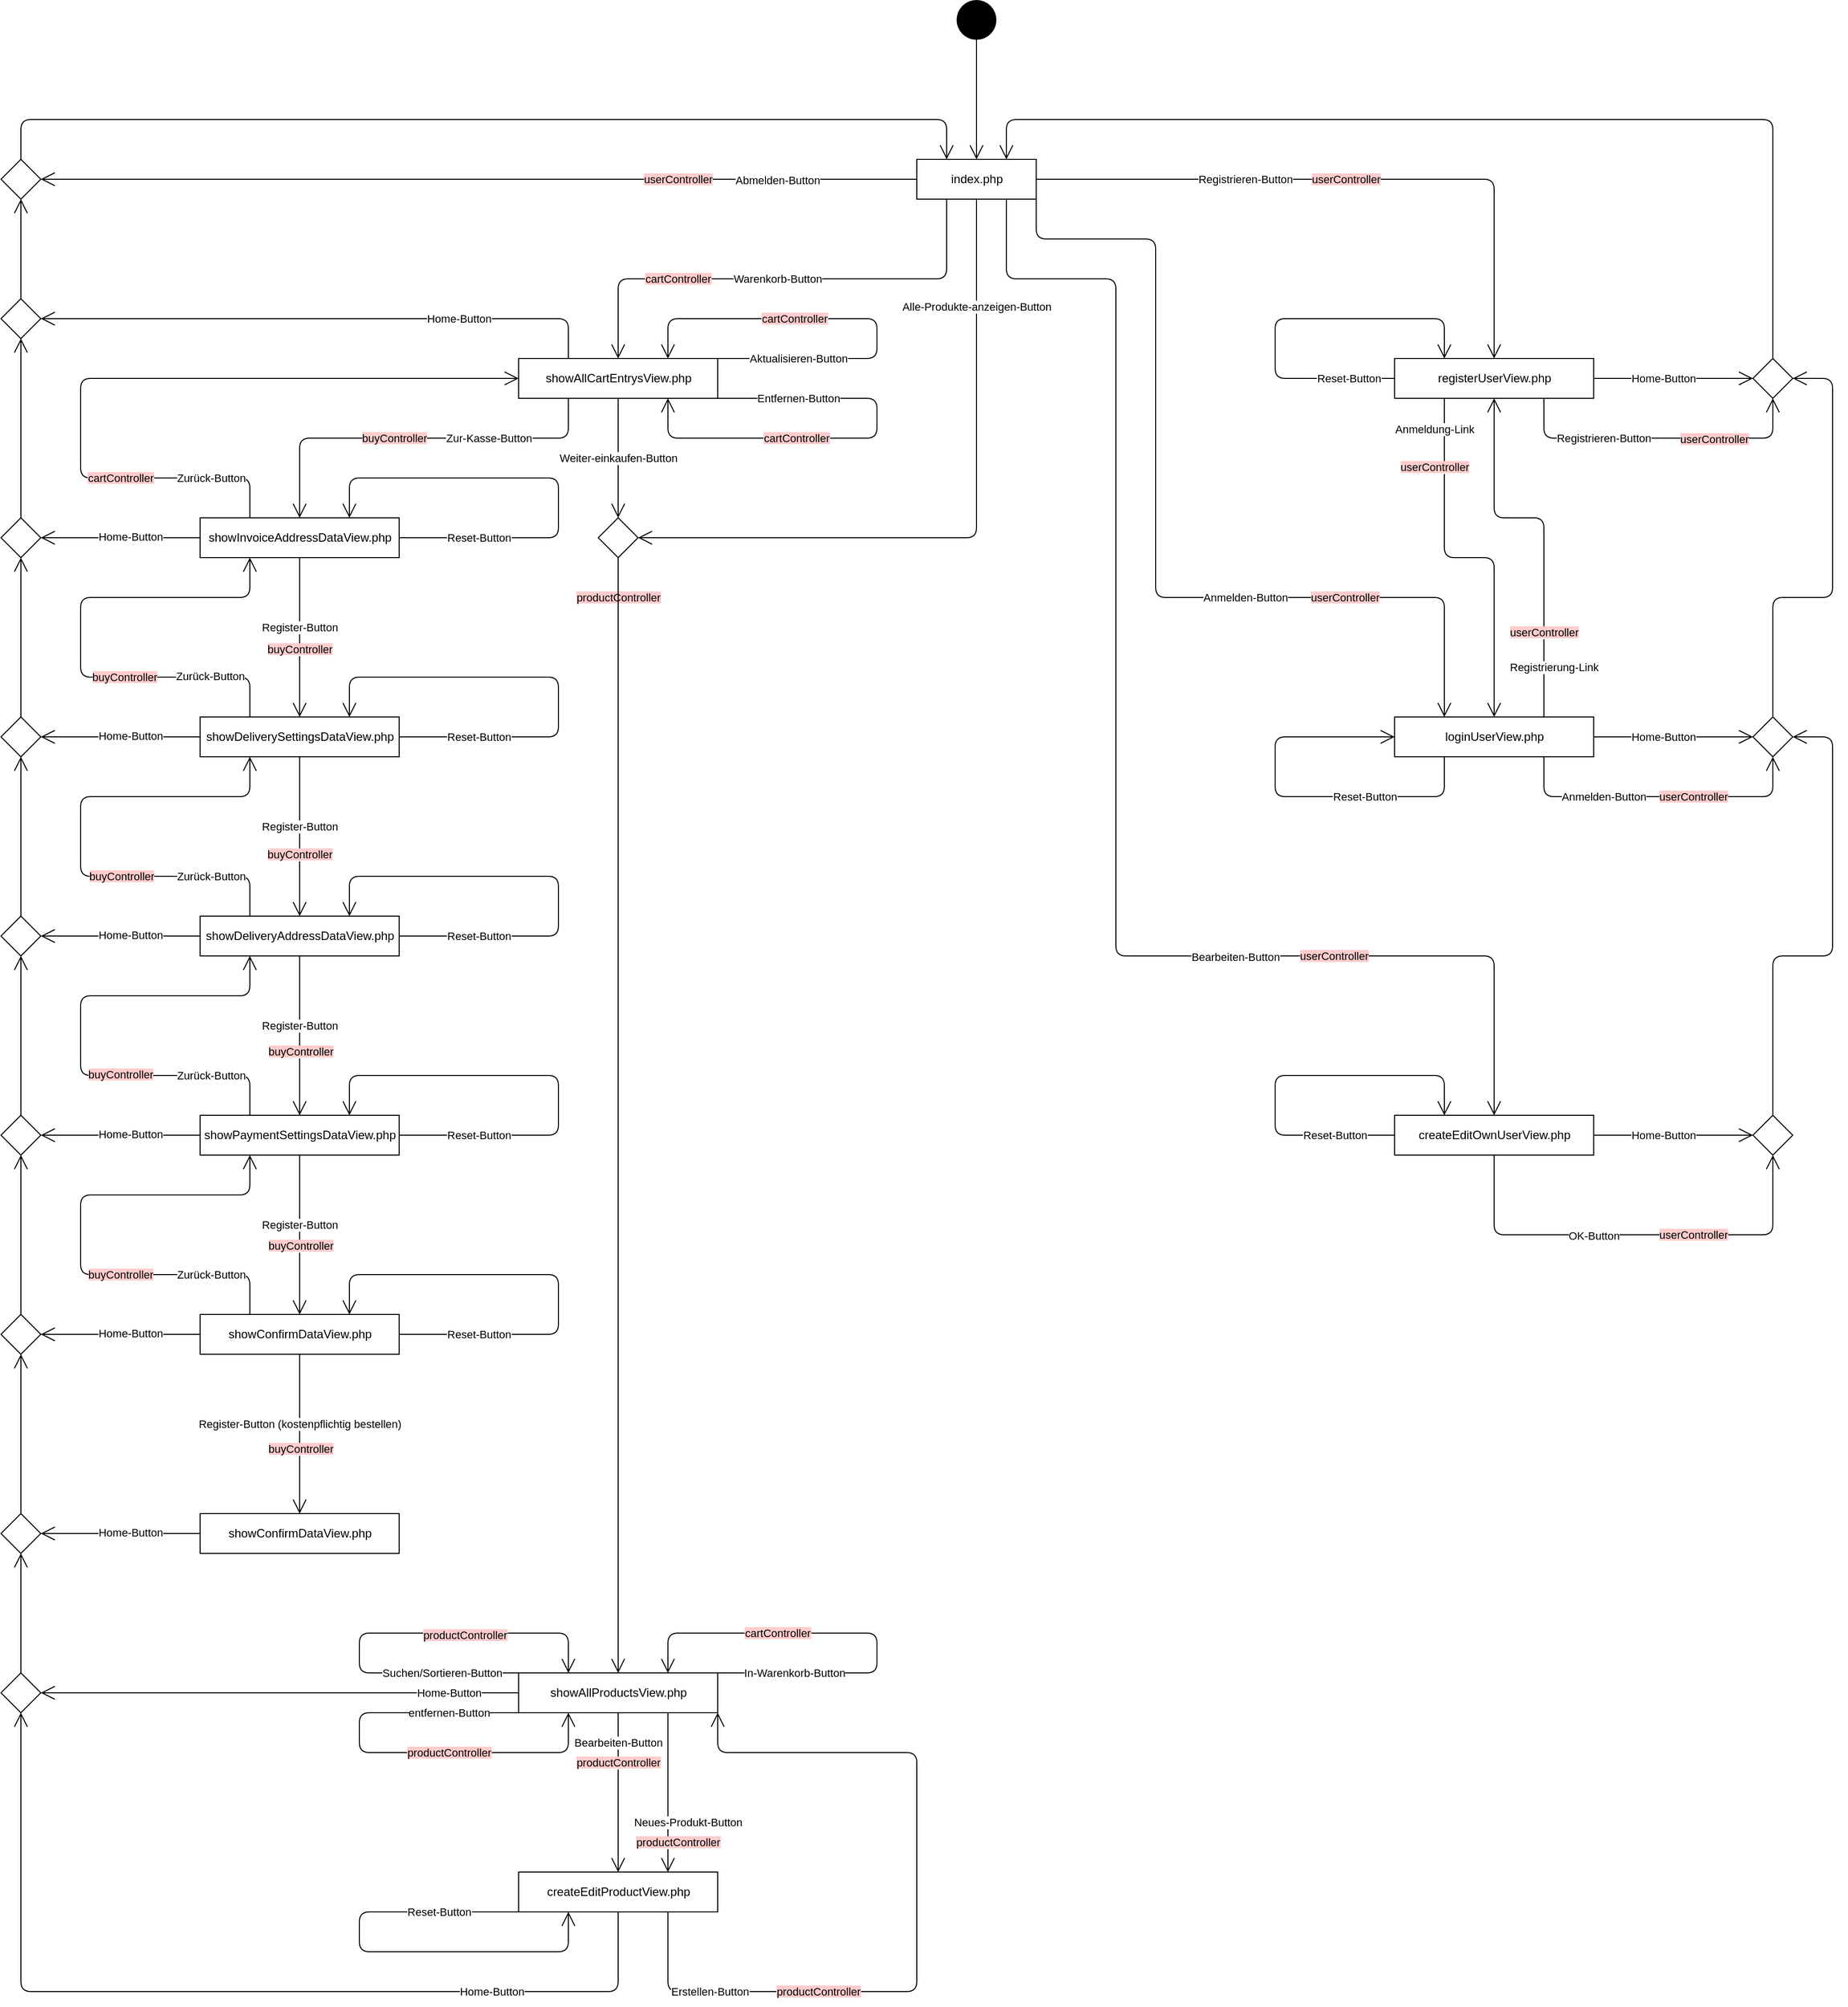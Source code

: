 <mxfile version="13.9.9" type="device"><diagram id="o_j4zl1WkCI1hV5hghm4" name="Seite-1"><mxGraphModel dx="5209" dy="3224" grid="1" gridSize="10" guides="1" tooltips="1" connect="1" arrows="1" fold="1" page="1" pageScale="1" pageWidth="827" pageHeight="1169" math="0" shadow="0"><root><mxCell id="0"/><mxCell id="1" parent="0"/><mxCell id="mMXCZchzOs4OX47dwUdQ-1" value="" style="ellipse;fillColor=#000000;strokeColor=none;" parent="1" vertex="1"><mxGeometry x="80" y="-40" width="40" height="40" as="geometry"/></mxCell><mxCell id="mMXCZchzOs4OX47dwUdQ-8" value="index.php" style="html=1;" parent="1" vertex="1"><mxGeometry x="40" y="120" width="120" height="40" as="geometry"/></mxCell><mxCell id="mMXCZchzOs4OX47dwUdQ-9" value="" style="rhombus;" parent="1" vertex="1"><mxGeometry x="-280" y="480" width="40" height="40" as="geometry"/></mxCell><mxCell id="mMXCZchzOs4OX47dwUdQ-10" value="" style="endArrow=open;endFill=1;endSize=12;html=1;entryX=1;entryY=0.5;entryDx=0;entryDy=0;exitX=0.5;exitY=1;exitDx=0;exitDy=0;" parent="1" source="mMXCZchzOs4OX47dwUdQ-8" target="mMXCZchzOs4OX47dwUdQ-9" edge="1"><mxGeometry width="160" relative="1" as="geometry"><mxPoint x="80.0" y="160" as="sourcePoint"/><mxPoint x="-60" y="500" as="targetPoint"/><Array as="points"><mxPoint x="100" y="500"/></Array></mxGeometry></mxCell><mxCell id="mMXCZchzOs4OX47dwUdQ-11" value="Alle-Produkte-anzeigen-Button" style="edgeLabel;html=1;align=center;verticalAlign=middle;resizable=0;points=[];" parent="mMXCZchzOs4OX47dwUdQ-10" vertex="1" connectable="0"><mxGeometry x="-0.232" relative="1" as="geometry"><mxPoint y="-153" as="offset"/></mxGeometry></mxCell><mxCell id="mMXCZchzOs4OX47dwUdQ-12" value="" style="rhombus;" parent="1" vertex="1"><mxGeometry x="-880" y="120" width="40" height="40" as="geometry"/></mxCell><mxCell id="mMXCZchzOs4OX47dwUdQ-15" value="" style="endArrow=open;endFill=1;endSize=12;html=1;exitX=0.5;exitY=1;exitDx=0;exitDy=0;entryX=0.5;entryY=0;entryDx=0;entryDy=0;" parent="1" source="mMXCZchzOs4OX47dwUdQ-1" target="mMXCZchzOs4OX47dwUdQ-8" edge="1"><mxGeometry width="160" relative="1" as="geometry"><mxPoint x="80" y="190" as="sourcePoint"/><mxPoint x="240" y="190" as="targetPoint"/></mxGeometry></mxCell><mxCell id="mMXCZchzOs4OX47dwUdQ-16" value="" style="endArrow=open;endFill=1;endSize=12;html=1;exitX=0.5;exitY=0;exitDx=0;exitDy=0;entryX=0.25;entryY=0;entryDx=0;entryDy=0;" parent="1" source="mMXCZchzOs4OX47dwUdQ-12" target="mMXCZchzOs4OX47dwUdQ-8" edge="1"><mxGeometry width="160" relative="1" as="geometry"><mxPoint x="60" y="190" as="sourcePoint"/><mxPoint x="50.0" y="120" as="targetPoint"/><Array as="points"><mxPoint x="-860" y="80"/><mxPoint x="70" y="80"/></Array></mxGeometry></mxCell><mxCell id="mMXCZchzOs4OX47dwUdQ-17" value="showAllCartEntrysView.php" style="html=1;" parent="1" vertex="1"><mxGeometry x="-360" y="320" width="200" height="40" as="geometry"/></mxCell><mxCell id="mMXCZchzOs4OX47dwUdQ-19" value="" style="endArrow=open;endFill=1;endSize=12;html=1;entryX=0.5;entryY=0;entryDx=0;entryDy=0;exitX=0.25;exitY=1;exitDx=0;exitDy=0;" parent="1" source="mMXCZchzOs4OX47dwUdQ-8" target="mMXCZchzOs4OX47dwUdQ-17" edge="1"><mxGeometry width="160" relative="1" as="geometry"><mxPoint x="50.0" y="160" as="sourcePoint"/><mxPoint x="-140" y="260" as="targetPoint"/><Array as="points"><mxPoint x="70" y="240"/><mxPoint x="-260" y="240"/></Array></mxGeometry></mxCell><mxCell id="mMXCZchzOs4OX47dwUdQ-20" value="Warenkorb-Button" style="edgeLabel;html=1;align=center;verticalAlign=middle;resizable=0;points=[];" parent="mMXCZchzOs4OX47dwUdQ-19" vertex="1" connectable="0"><mxGeometry x="0.138" y="1" relative="1" as="geometry"><mxPoint x="29.17" y="-1" as="offset"/></mxGeometry></mxCell><mxCell id="8zT7WiQ-21xqN9WM1Wj_-21" value="&lt;span style=&quot;background-color: rgb(255 , 204 , 204)&quot;&gt;cartController&lt;/span&gt;" style="edgeLabel;html=1;align=center;verticalAlign=middle;resizable=0;points=[];" vertex="1" connectable="0" parent="mMXCZchzOs4OX47dwUdQ-19"><mxGeometry x="0.391" relative="1" as="geometry"><mxPoint x="-9.17" as="offset"/></mxGeometry></mxCell><mxCell id="mMXCZchzOs4OX47dwUdQ-24" value="" style="endArrow=open;endFill=1;endSize=12;html=1;exitX=0.5;exitY=1;exitDx=0;exitDy=0;entryX=0.5;entryY=0;entryDx=0;entryDy=0;" parent="1" source="mMXCZchzOs4OX47dwUdQ-17" target="mMXCZchzOs4OX47dwUdQ-9" edge="1"><mxGeometry width="160" relative="1" as="geometry"><mxPoint x="-250" y="260" as="sourcePoint"/><mxPoint x="-300" y="430" as="targetPoint"/><Array as="points"/></mxGeometry></mxCell><mxCell id="mMXCZchzOs4OX47dwUdQ-25" value="Weiter-einkaufen-Button" style="edgeLabel;html=1;align=center;verticalAlign=middle;resizable=0;points=[];" parent="mMXCZchzOs4OX47dwUdQ-24" vertex="1" connectable="0"><mxGeometry x="-0.798" relative="1" as="geometry"><mxPoint y="47.5" as="offset"/></mxGeometry></mxCell><mxCell id="8zT7WiQ-21xqN9WM1Wj_-32" value="&lt;span style=&quot;background-color: rgb(255 , 204 , 204)&quot;&gt;productController&lt;/span&gt;" style="edgeLabel;html=1;align=center;verticalAlign=middle;resizable=0;points=[];" vertex="1" connectable="0" parent="mMXCZchzOs4OX47dwUdQ-24"><mxGeometry x="0.211" relative="1" as="geometry"><mxPoint y="127.5" as="offset"/></mxGeometry></mxCell><mxCell id="mMXCZchzOs4OX47dwUdQ-26" value="showAllProductsView.php" style="html=1;" parent="1" vertex="1"><mxGeometry x="-360" y="1640" width="200" height="40" as="geometry"/></mxCell><mxCell id="mMXCZchzOs4OX47dwUdQ-27" value="" style="endArrow=open;endFill=1;endSize=12;html=1;entryX=0.5;entryY=0;entryDx=0;entryDy=0;exitX=0.5;exitY=1;exitDx=0;exitDy=0;" parent="1" source="mMXCZchzOs4OX47dwUdQ-9" target="mMXCZchzOs4OX47dwUdQ-26" edge="1"><mxGeometry width="160" relative="1" as="geometry"><mxPoint x="-190" y="490" as="sourcePoint"/><mxPoint x="-30" y="490" as="targetPoint"/></mxGeometry></mxCell><mxCell id="mMXCZchzOs4OX47dwUdQ-33" value="" style="endArrow=open;endFill=1;endSize=12;html=1;exitX=1;exitY=0.5;exitDx=0;exitDy=0;entryX=0.5;entryY=0;entryDx=0;entryDy=0;" parent="1" source="mMXCZchzOs4OX47dwUdQ-8" target="mMXCZchzOs4OX47dwUdQ-35" edge="1"><mxGeometry width="160" relative="1" as="geometry"><mxPoint x="180" y="410" as="sourcePoint"/><mxPoint x="400" y="260" as="targetPoint"/><Array as="points"><mxPoint x="320" y="140"/><mxPoint x="620" y="140"/></Array></mxGeometry></mxCell><mxCell id="mMXCZchzOs4OX47dwUdQ-34" value="Registrieren-Button" style="edgeLabel;html=1;align=center;verticalAlign=middle;resizable=0;points=[];" parent="mMXCZchzOs4OX47dwUdQ-33" vertex="1" connectable="0"><mxGeometry x="0.521" relative="1" as="geometry"><mxPoint x="-250" y="-27.06" as="offset"/></mxGeometry></mxCell><mxCell id="8zT7WiQ-21xqN9WM1Wj_-22" value="&lt;span style=&quot;background-color: rgb(255 , 204 , 204)&quot;&gt;userController&lt;/span&gt;" style="edgeLabel;html=1;align=center;verticalAlign=middle;resizable=0;points=[];" vertex="1" connectable="0" parent="mMXCZchzOs4OX47dwUdQ-33"><mxGeometry x="0.04" relative="1" as="geometry"><mxPoint x="-22.5" as="offset"/></mxGeometry></mxCell><mxCell id="mMXCZchzOs4OX47dwUdQ-35" value="registerUserView.php" style="html=1;" parent="1" vertex="1"><mxGeometry x="520" y="320" width="200" height="40" as="geometry"/></mxCell><mxCell id="kd_sZwzQWS0-UWetanZR-4" value="" style="endArrow=open;endFill=1;endSize=12;html=1;exitX=0.5;exitY=0;exitDx=0;exitDy=0;entryX=0.75;entryY=0;entryDx=0;entryDy=0;" parent="1" source="Q1_f4rzhdYuBSG0BC5EV-14" target="mMXCZchzOs4OX47dwUdQ-8" edge="1"><mxGeometry width="160" relative="1" as="geometry"><mxPoint x="540" y="120.0" as="sourcePoint"/><mxPoint x="190" y="200" as="targetPoint"/><Array as="points"><mxPoint x="900" y="80"/><mxPoint x="130" y="80"/></Array></mxGeometry></mxCell><mxCell id="kd_sZwzQWS0-UWetanZR-7" value="loginUserView.php" style="html=1;" parent="1" vertex="1"><mxGeometry x="520" y="680" width="200" height="40" as="geometry"/></mxCell><mxCell id="kd_sZwzQWS0-UWetanZR-9" value="" style="endArrow=open;endFill=1;endSize=12;html=1;exitX=1;exitY=1;exitDx=0;exitDy=0;entryX=0.25;entryY=0;entryDx=0;entryDy=0;" parent="1" source="mMXCZchzOs4OX47dwUdQ-8" target="kd_sZwzQWS0-UWetanZR-7" edge="1"><mxGeometry width="160" relative="1" as="geometry"><mxPoint x="240" y="390" as="sourcePoint"/><mxPoint x="600" y="580" as="targetPoint"/><Array as="points"><mxPoint x="160" y="200"/><mxPoint x="280" y="200"/><mxPoint x="280" y="220"/><mxPoint x="280" y="560"/><mxPoint x="570" y="560"/></Array></mxGeometry></mxCell><mxCell id="kd_sZwzQWS0-UWetanZR-10" value="Anmelden-Button" style="edgeLabel;html=1;align=center;verticalAlign=middle;resizable=0;points=[];" parent="kd_sZwzQWS0-UWetanZR-9" vertex="1" connectable="0"><mxGeometry x="0.769" y="-1" relative="1" as="geometry"><mxPoint x="-199" y="-12.86" as="offset"/></mxGeometry></mxCell><mxCell id="8zT7WiQ-21xqN9WM1Wj_-23" value="&lt;span style=&quot;background-color: rgb(255 , 204 , 204)&quot;&gt;userController&lt;/span&gt;" style="edgeLabel;html=1;align=center;verticalAlign=middle;resizable=0;points=[];" vertex="1" connectable="0" parent="kd_sZwzQWS0-UWetanZR-9"><mxGeometry x="0.559" relative="1" as="geometry"><mxPoint x="-15" as="offset"/></mxGeometry></mxCell><mxCell id="kd_sZwzQWS0-UWetanZR-14" value="" style="rhombus;" parent="1" vertex="1"><mxGeometry x="880" y="680" width="40" height="40" as="geometry"/></mxCell><mxCell id="kd_sZwzQWS0-UWetanZR-15" value="" style="endArrow=open;endFill=1;endSize=12;html=1;exitX=1;exitY=0.5;exitDx=0;exitDy=0;entryX=0;entryY=0.5;entryDx=0;entryDy=0;" parent="1" source="kd_sZwzQWS0-UWetanZR-7" target="kd_sZwzQWS0-UWetanZR-14" edge="1"><mxGeometry width="160" relative="1" as="geometry"><mxPoint x="660" y="490" as="sourcePoint"/><mxPoint x="870" y="650" as="targetPoint"/></mxGeometry></mxCell><mxCell id="kd_sZwzQWS0-UWetanZR-16" value="Home-Button" style="edgeLabel;html=1;align=center;verticalAlign=middle;resizable=0;points=[];" parent="kd_sZwzQWS0-UWetanZR-15" vertex="1" connectable="0"><mxGeometry x="-0.338" relative="1" as="geometry"><mxPoint x="16.9" as="offset"/></mxGeometry></mxCell><mxCell id="kd_sZwzQWS0-UWetanZR-19" value="" style="endArrow=open;endFill=1;endSize=12;html=1;exitX=0.75;exitY=1;exitDx=0;exitDy=0;entryX=0.5;entryY=1;entryDx=0;entryDy=0;" parent="1" source="kd_sZwzQWS0-UWetanZR-7" target="kd_sZwzQWS0-UWetanZR-14" edge="1"><mxGeometry width="160" relative="1" as="geometry"><mxPoint x="660" y="690" as="sourcePoint"/><mxPoint x="820" y="690" as="targetPoint"/><Array as="points"><mxPoint x="670" y="760"/><mxPoint x="900" y="760"/></Array></mxGeometry></mxCell><mxCell id="kd_sZwzQWS0-UWetanZR-20" value="Anmelden-Button" style="edgeLabel;html=1;align=center;verticalAlign=middle;resizable=0;points=[];" parent="kd_sZwzQWS0-UWetanZR-19" vertex="1" connectable="0"><mxGeometry x="-0.394" y="1" relative="1" as="geometry"><mxPoint x="5.83" y="1" as="offset"/></mxGeometry></mxCell><mxCell id="8zT7WiQ-21xqN9WM1Wj_-25" value="&lt;span style=&quot;background-color: rgb(255 , 204 , 204)&quot;&gt;userController&lt;/span&gt;" style="edgeLabel;html=1;align=center;verticalAlign=middle;resizable=0;points=[];" vertex="1" connectable="0" parent="kd_sZwzQWS0-UWetanZR-19"><mxGeometry x="0.222" relative="1" as="geometry"><mxPoint as="offset"/></mxGeometry></mxCell><mxCell id="Q1_f4rzhdYuBSG0BC5EV-1" value="createEditOwnUserView.php" style="html=1;" parent="1" vertex="1"><mxGeometry x="520" y="1080" width="200" height="40" as="geometry"/></mxCell><mxCell id="Q1_f4rzhdYuBSG0BC5EV-2" value="" style="endArrow=open;endFill=1;endSize=12;html=1;exitX=0.75;exitY=1;exitDx=0;exitDy=0;entryX=0.5;entryY=0;entryDx=0;entryDy=0;" parent="1" source="mMXCZchzOs4OX47dwUdQ-8" target="Q1_f4rzhdYuBSG0BC5EV-1" edge="1"><mxGeometry width="160" relative="1" as="geometry"><mxPoint x="200" y="490" as="sourcePoint"/><mxPoint x="360" y="490" as="targetPoint"/><Array as="points"><mxPoint x="130" y="240"/><mxPoint x="240" y="240"/><mxPoint x="240" y="560"/><mxPoint x="240" y="920"/><mxPoint x="620" y="920"/></Array></mxGeometry></mxCell><mxCell id="Q1_f4rzhdYuBSG0BC5EV-3" value="Bearbeiten-Button" style="edgeLabel;html=1;align=center;verticalAlign=middle;resizable=0;points=[];" parent="Q1_f4rzhdYuBSG0BC5EV-2" vertex="1" connectable="0"><mxGeometry x="0.778" y="-2" relative="1" as="geometry"><mxPoint x="-258" y="-2.94" as="offset"/></mxGeometry></mxCell><mxCell id="8zT7WiQ-21xqN9WM1Wj_-29" value="&lt;span style=&quot;background-color: rgb(255 , 204 , 204)&quot;&gt;userController&lt;/span&gt;" style="edgeLabel;html=1;align=center;verticalAlign=middle;resizable=0;points=[];" vertex="1" connectable="0" parent="Q1_f4rzhdYuBSG0BC5EV-2"><mxGeometry x="0.546" relative="1" as="geometry"><mxPoint x="-1" as="offset"/></mxGeometry></mxCell><mxCell id="Q1_f4rzhdYuBSG0BC5EV-4" value="" style="endArrow=open;endFill=1;endSize=12;html=1;entryX=0.25;entryY=0;entryDx=0;entryDy=0;exitX=0;exitY=0.5;exitDx=0;exitDy=0;" parent="1" source="Q1_f4rzhdYuBSG0BC5EV-1" target="Q1_f4rzhdYuBSG0BC5EV-1" edge="1"><mxGeometry width="160" relative="1" as="geometry"><mxPoint x="510" y="1130" as="sourcePoint"/><mxPoint x="540" y="1070" as="targetPoint"/><Array as="points"><mxPoint x="400" y="1100"/><mxPoint x="400" y="1040"/><mxPoint x="570" y="1040"/></Array></mxGeometry></mxCell><mxCell id="Q1_f4rzhdYuBSG0BC5EV-5" value="Reset-Button" style="edgeLabel;html=1;align=center;verticalAlign=middle;resizable=0;points=[];" parent="Q1_f4rzhdYuBSG0BC5EV-4" vertex="1" connectable="0"><mxGeometry x="-0.764" y="1" relative="1" as="geometry"><mxPoint x="-13.89" y="-1" as="offset"/></mxGeometry></mxCell><mxCell id="Q1_f4rzhdYuBSG0BC5EV-6" value="" style="rhombus;" parent="1" vertex="1"><mxGeometry x="880" y="1080" width="40" height="40" as="geometry"/></mxCell><mxCell id="Q1_f4rzhdYuBSG0BC5EV-12" value="" style="endArrow=open;endFill=1;endSize=12;html=1;entryX=0.25;entryY=0;entryDx=0;entryDy=0;exitX=0;exitY=0.5;exitDx=0;exitDy=0;" parent="1" source="mMXCZchzOs4OX47dwUdQ-35" target="mMXCZchzOs4OX47dwUdQ-35" edge="1"><mxGeometry width="160" relative="1" as="geometry"><mxPoint x="490" y="370" as="sourcePoint"/><mxPoint x="530" y="300" as="targetPoint"/><Array as="points"><mxPoint x="400" y="340"/><mxPoint x="400" y="280"/><mxPoint x="570" y="280"/></Array></mxGeometry></mxCell><mxCell id="Q1_f4rzhdYuBSG0BC5EV-13" value="Reset-Button" style="edgeLabel;html=1;align=center;verticalAlign=middle;resizable=0;points=[];" parent="Q1_f4rzhdYuBSG0BC5EV-12" vertex="1" connectable="0"><mxGeometry x="-0.764" y="1" relative="1" as="geometry"><mxPoint y="-1" as="offset"/></mxGeometry></mxCell><mxCell id="Q1_f4rzhdYuBSG0BC5EV-14" value="" style="rhombus;" parent="1" vertex="1"><mxGeometry x="880" y="320" width="40" height="40" as="geometry"/></mxCell><mxCell id="Q1_f4rzhdYuBSG0BC5EV-15" value="" style="endArrow=open;endFill=1;endSize=12;html=1;entryX=0;entryY=0.5;entryDx=0;entryDy=0;exitX=1;exitY=0.5;exitDx=0;exitDy=0;" parent="1" source="mMXCZchzOs4OX47dwUdQ-35" target="Q1_f4rzhdYuBSG0BC5EV-14" edge="1"><mxGeometry width="160" relative="1" as="geometry"><mxPoint x="660" y="400" as="sourcePoint"/><mxPoint x="820" y="400" as="targetPoint"/></mxGeometry></mxCell><mxCell id="Q1_f4rzhdYuBSG0BC5EV-16" value="Home-Button" style="edgeLabel;html=1;align=center;verticalAlign=middle;resizable=0;points=[];" parent="Q1_f4rzhdYuBSG0BC5EV-15" vertex="1" connectable="0"><mxGeometry x="-0.687" relative="1" as="geometry"><mxPoint x="45" as="offset"/></mxGeometry></mxCell><mxCell id="Q1_f4rzhdYuBSG0BC5EV-17" value="" style="endArrow=open;endFill=1;endSize=12;html=1;entryX=0.5;entryY=1;entryDx=0;entryDy=0;exitX=0.75;exitY=1;exitDx=0;exitDy=0;" parent="1" source="mMXCZchzOs4OX47dwUdQ-35" target="Q1_f4rzhdYuBSG0BC5EV-14" edge="1"><mxGeometry width="160" relative="1" as="geometry"><mxPoint x="660" y="400" as="sourcePoint"/><mxPoint x="820" y="400" as="targetPoint"/><Array as="points"><mxPoint x="670" y="400"/><mxPoint x="900" y="400"/></Array></mxGeometry></mxCell><mxCell id="Q1_f4rzhdYuBSG0BC5EV-18" value="Registrieren-Button" style="edgeLabel;html=1;align=center;verticalAlign=middle;resizable=0;points=[];" parent="Q1_f4rzhdYuBSG0BC5EV-17" vertex="1" connectable="0"><mxGeometry x="-0.892" y="1" relative="1" as="geometry"><mxPoint x="59" y="23.43" as="offset"/></mxGeometry></mxCell><mxCell id="8zT7WiQ-21xqN9WM1Wj_-24" value="&lt;span style=&quot;background-color: rgb(255 , 204 , 204)&quot;&gt;userController&lt;/span&gt;" style="edgeLabel;html=1;align=center;verticalAlign=middle;resizable=0;points=[];" vertex="1" connectable="0" parent="Q1_f4rzhdYuBSG0BC5EV-17"><mxGeometry x="0.222" y="-1" relative="1" as="geometry"><mxPoint x="20.83" as="offset"/></mxGeometry></mxCell><mxCell id="Q1_f4rzhdYuBSG0BC5EV-19" value="" style="endArrow=open;endFill=1;endSize=12;html=1;entryX=0.5;entryY=1;entryDx=0;entryDy=0;exitX=0.5;exitY=1;exitDx=0;exitDy=0;" parent="1" source="Q1_f4rzhdYuBSG0BC5EV-1" target="Q1_f4rzhdYuBSG0BC5EV-6" edge="1"><mxGeometry width="160" relative="1" as="geometry"><mxPoint x="660" y="1020" as="sourcePoint"/><mxPoint x="820" y="1020" as="targetPoint"/><Array as="points"><mxPoint x="620" y="1200"/><mxPoint x="900" y="1200"/></Array></mxGeometry></mxCell><mxCell id="Q1_f4rzhdYuBSG0BC5EV-20" value="OK-Button" style="edgeLabel;html=1;align=center;verticalAlign=middle;resizable=0;points=[];" parent="Q1_f4rzhdYuBSG0BC5EV-19" vertex="1" connectable="0"><mxGeometry x="-0.901" y="1" relative="1" as="geometry"><mxPoint x="99" y="58.33" as="offset"/></mxGeometry></mxCell><mxCell id="8zT7WiQ-21xqN9WM1Wj_-28" value="&lt;span style=&quot;background-color: rgb(255 , 204 , 204)&quot;&gt;userController&lt;/span&gt;" style="edgeLabel;html=1;align=center;verticalAlign=middle;resizable=0;points=[];" vertex="1" connectable="0" parent="Q1_f4rzhdYuBSG0BC5EV-19"><mxGeometry x="-0.746" relative="1" as="geometry"><mxPoint x="200" y="24.17" as="offset"/></mxGeometry></mxCell><mxCell id="Q1_f4rzhdYuBSG0BC5EV-21" value="" style="endArrow=open;endFill=1;endSize=12;html=1;exitX=1;exitY=0.5;exitDx=0;exitDy=0;entryX=0;entryY=0.5;entryDx=0;entryDy=0;" parent="1" source="Q1_f4rzhdYuBSG0BC5EV-1" target="Q1_f4rzhdYuBSG0BC5EV-6" edge="1"><mxGeometry width="160" relative="1" as="geometry"><mxPoint x="690" y="1060" as="sourcePoint"/><mxPoint x="970" y="1060" as="targetPoint"/></mxGeometry></mxCell><mxCell id="Q1_f4rzhdYuBSG0BC5EV-22" value="Home-Button" style="edgeLabel;html=1;align=center;verticalAlign=middle;resizable=0;points=[];" parent="Q1_f4rzhdYuBSG0BC5EV-21" vertex="1" connectable="0"><mxGeometry x="-0.338" relative="1" as="geometry"><mxPoint x="16.9" as="offset"/></mxGeometry></mxCell><mxCell id="Q1_f4rzhdYuBSG0BC5EV-25" value="" style="endArrow=open;endFill=1;endSize=12;html=1;entryX=1;entryY=0.5;entryDx=0;entryDy=0;exitX=0.5;exitY=0;exitDx=0;exitDy=0;" parent="1" source="Q1_f4rzhdYuBSG0BC5EV-6" target="kd_sZwzQWS0-UWetanZR-14" edge="1"><mxGeometry width="160" relative="1" as="geometry"><mxPoint x="540" y="820" as="sourcePoint"/><mxPoint x="700" y="820" as="targetPoint"/><Array as="points"><mxPoint x="900" y="920"/><mxPoint x="960" y="920"/><mxPoint x="960" y="700"/></Array></mxGeometry></mxCell><mxCell id="Q1_f4rzhdYuBSG0BC5EV-26" value="" style="endArrow=open;endFill=1;endSize=12;html=1;entryX=1;entryY=0.5;entryDx=0;entryDy=0;exitX=0.5;exitY=0;exitDx=0;exitDy=0;" parent="1" source="kd_sZwzQWS0-UWetanZR-14" target="Q1_f4rzhdYuBSG0BC5EV-14" edge="1"><mxGeometry width="160" relative="1" as="geometry"><mxPoint x="540" y="570" as="sourcePoint"/><mxPoint x="700" y="570" as="targetPoint"/><Array as="points"><mxPoint x="900" y="560"/><mxPoint x="960" y="560"/><mxPoint x="960" y="340"/></Array></mxGeometry></mxCell><mxCell id="Q1_f4rzhdYuBSG0BC5EV-27" value="" style="endArrow=open;endFill=1;endSize=12;html=1;entryX=0.75;entryY=0;entryDx=0;entryDy=0;exitX=1;exitY=0;exitDx=0;exitDy=0;" parent="1" source="mMXCZchzOs4OX47dwUdQ-26" target="mMXCZchzOs4OX47dwUdQ-26" edge="1"><mxGeometry width="160" relative="1" as="geometry"><mxPoint x="70" y="1600" as="sourcePoint"/><mxPoint x="270" y="1490" as="targetPoint"/><Array as="points"><mxPoint y="1640"/><mxPoint y="1600"/><mxPoint x="-210" y="1600"/></Array></mxGeometry></mxCell><mxCell id="Q1_f4rzhdYuBSG0BC5EV-28" value="In-Warenkorb-Button" style="edgeLabel;html=1;align=center;verticalAlign=middle;resizable=0;points=[];" parent="Q1_f4rzhdYuBSG0BC5EV-27" vertex="1" connectable="0"><mxGeometry x="-0.766" y="-3" relative="1" as="geometry"><mxPoint x="24.71" y="-3" as="offset"/></mxGeometry></mxCell><mxCell id="8zT7WiQ-21xqN9WM1Wj_-44" value="&lt;span style=&quot;background-color: rgb(255 , 204 , 204)&quot;&gt;cartController&lt;/span&gt;" style="edgeLabel;html=1;align=center;verticalAlign=middle;resizable=0;points=[];" vertex="1" connectable="0" parent="Q1_f4rzhdYuBSG0BC5EV-27"><mxGeometry x="0.336" relative="1" as="geometry"><mxPoint as="offset"/></mxGeometry></mxCell><mxCell id="Q1_f4rzhdYuBSG0BC5EV-29" value="" style="rhombus;" parent="1" vertex="1"><mxGeometry x="-880" y="260" width="40" height="40" as="geometry"/></mxCell><mxCell id="Q1_f4rzhdYuBSG0BC5EV-32" value="" style="endArrow=open;endFill=1;endSize=12;html=1;exitX=0.25;exitY=0;exitDx=0;exitDy=0;entryX=1;entryY=0.5;entryDx=0;entryDy=0;" parent="1" source="mMXCZchzOs4OX47dwUdQ-17" target="Q1_f4rzhdYuBSG0BC5EV-29" edge="1"><mxGeometry width="160" relative="1" as="geometry"><mxPoint x="-340" y="270" as="sourcePoint"/><mxPoint x="-810" y="380" as="targetPoint"/><Array as="points"><mxPoint x="-310" y="280"/></Array></mxGeometry></mxCell><mxCell id="Q1_f4rzhdYuBSG0BC5EV-34" value="Home-Button" style="edgeLabel;html=1;align=center;verticalAlign=middle;resizable=0;points=[];" parent="Q1_f4rzhdYuBSG0BC5EV-32" vertex="1" connectable="0"><mxGeometry x="-0.145" y="-1" relative="1" as="geometry"><mxPoint x="93.45" y="1" as="offset"/></mxGeometry></mxCell><mxCell id="Q1_f4rzhdYuBSG0BC5EV-36" value="" style="endArrow=open;endFill=1;endSize=12;html=1;exitX=0;exitY=0.5;exitDx=0;exitDy=0;entryX=1;entryY=0.5;entryDx=0;entryDy=0;" parent="1" source="mMXCZchzOs4OX47dwUdQ-8" target="mMXCZchzOs4OX47dwUdQ-12" edge="1"><mxGeometry width="160" relative="1" as="geometry"><mxPoint x="20.0" y="160" as="sourcePoint"/><mxPoint x="-120" y="260" as="targetPoint"/><Array as="points"/></mxGeometry></mxCell><mxCell id="Q1_f4rzhdYuBSG0BC5EV-37" value="Abmelden-Button" style="edgeLabel;html=1;align=center;verticalAlign=middle;resizable=0;points=[];" parent="Q1_f4rzhdYuBSG0BC5EV-36" vertex="1" connectable="0"><mxGeometry x="-0.6" y="1" relative="1" as="geometry"><mxPoint x="35.86" as="offset"/></mxGeometry></mxCell><mxCell id="8zT7WiQ-21xqN9WM1Wj_-20" value="&lt;span style=&quot;background-color: rgb(255 , 204 , 204)&quot;&gt;userController&lt;/span&gt;" style="edgeLabel;html=1;align=center;verticalAlign=middle;resizable=0;points=[];" vertex="1" connectable="0" parent="Q1_f4rzhdYuBSG0BC5EV-36"><mxGeometry x="-0.146" y="2" relative="1" as="geometry"><mxPoint x="135.83" y="-2" as="offset"/></mxGeometry></mxCell><mxCell id="K6DuQkYcqJO_YIomjIjJ-1" value="showInvoiceAddressDataView.php" style="html=1;" parent="1" vertex="1"><mxGeometry x="-680" y="480" width="200" height="40" as="geometry"/></mxCell><mxCell id="B0mmpHNyocMOVgDHW4MM-2" value="" style="endArrow=open;endFill=1;endSize=12;html=1;exitX=0;exitY=0.5;exitDx=0;exitDy=0;entryX=1;entryY=0.5;entryDx=0;entryDy=0;" parent="1" source="mMXCZchzOs4OX47dwUdQ-26" target="8zT7WiQ-21xqN9WM1Wj_-57" edge="1"><mxGeometry width="160" relative="1" as="geometry"><mxPoint x="-680.0" y="1300.0" as="sourcePoint"/><mxPoint x="-650" y="1570" as="targetPoint"/><Array as="points"><mxPoint x="-460" y="1660"/><mxPoint x="-680" y="1660"/></Array></mxGeometry></mxCell><mxCell id="B0mmpHNyocMOVgDHW4MM-3" value="Home-Button" style="edgeLabel;html=1;align=center;verticalAlign=middle;resizable=0;points=[];" parent="B0mmpHNyocMOVgDHW4MM-2" vertex="1" connectable="0"><mxGeometry x="-0.145" y="-1" relative="1" as="geometry"><mxPoint x="135" y="1" as="offset"/></mxGeometry></mxCell><mxCell id="B0mmpHNyocMOVgDHW4MM-4" value="" style="rhombus;" parent="1" vertex="1"><mxGeometry x="-880" y="480" width="40" height="40" as="geometry"/></mxCell><mxCell id="B0mmpHNyocMOVgDHW4MM-5" value="" style="endArrow=open;endFill=1;endSize=12;html=1;entryX=1;entryY=0.5;entryDx=0;entryDy=0;exitX=0;exitY=0.5;exitDx=0;exitDy=0;" parent="1" source="K6DuQkYcqJO_YIomjIjJ-1" target="B0mmpHNyocMOVgDHW4MM-4" edge="1"><mxGeometry width="160" relative="1" as="geometry"><mxPoint x="-710" y="450" as="sourcePoint"/><mxPoint x="-130" y="740" as="targetPoint"/></mxGeometry></mxCell><mxCell id="B0mmpHNyocMOVgDHW4MM-6" value="Home-Button" style="edgeLabel;html=1;align=center;verticalAlign=middle;resizable=0;points=[];" parent="B0mmpHNyocMOVgDHW4MM-5" vertex="1" connectable="0"><mxGeometry x="-0.145" y="-1" relative="1" as="geometry"><mxPoint x="-2" as="offset"/></mxGeometry></mxCell><mxCell id="B0mmpHNyocMOVgDHW4MM-9" value="" style="endArrow=open;endFill=1;endSize=12;html=1;exitX=0.5;exitY=1;exitDx=0;exitDy=0;entryX=0.5;entryY=0;entryDx=0;entryDy=0;" parent="1" source="K6DuQkYcqJO_YIomjIjJ-1" target="B0mmpHNyocMOVgDHW4MM-11" edge="1"><mxGeometry width="160" relative="1" as="geometry"><mxPoint x="-640" y="570" as="sourcePoint"/><mxPoint x="-580" y="640" as="targetPoint"/></mxGeometry></mxCell><mxCell id="B0mmpHNyocMOVgDHW4MM-10" value="Register-Button" style="edgeLabel;html=1;align=center;verticalAlign=middle;resizable=0;points=[];" parent="B0mmpHNyocMOVgDHW4MM-9" vertex="1" connectable="0"><mxGeometry x="-0.325" y="1" relative="1" as="geometry"><mxPoint x="-1" y="16" as="offset"/></mxGeometry></mxCell><mxCell id="8zT7WiQ-21xqN9WM1Wj_-35" value="&lt;span style=&quot;background-color: rgb(255 , 204 , 204)&quot;&gt;buyController&lt;/span&gt;" style="edgeLabel;html=1;align=center;verticalAlign=middle;resizable=0;points=[];" vertex="1" connectable="0" parent="B0mmpHNyocMOVgDHW4MM-9"><mxGeometry x="0.148" relative="1" as="geometry"><mxPoint as="offset"/></mxGeometry></mxCell><mxCell id="B0mmpHNyocMOVgDHW4MM-11" value="showDeliverySettingsDataView.php" style="html=1;" parent="1" vertex="1"><mxGeometry x="-680" y="680" width="200" height="40" as="geometry"/></mxCell><mxCell id="B0mmpHNyocMOVgDHW4MM-12" value="" style="endArrow=open;endFill=1;endSize=12;html=1;exitX=0.5;exitY=1;exitDx=0;exitDy=0;entryX=0.5;entryY=0;entryDx=0;entryDy=0;" parent="1" source="B0mmpHNyocMOVgDHW4MM-11" target="8zT7WiQ-21xqN9WM1Wj_-3" edge="1"><mxGeometry width="160" relative="1" as="geometry"><mxPoint x="-580.5" y="769" as="sourcePoint"/><mxPoint x="-460" y="890" as="targetPoint"/></mxGeometry></mxCell><mxCell id="B0mmpHNyocMOVgDHW4MM-13" value="Register-Button" style="edgeLabel;html=1;align=center;verticalAlign=middle;resizable=0;points=[];" parent="B0mmpHNyocMOVgDHW4MM-12" vertex="1" connectable="0"><mxGeometry x="-0.325" y="1" relative="1" as="geometry"><mxPoint x="-1" y="16" as="offset"/></mxGeometry></mxCell><mxCell id="8zT7WiQ-21xqN9WM1Wj_-37" value="&lt;span style=&quot;background-color: rgb(255 , 204 , 204)&quot;&gt;buyController&lt;/span&gt;" style="edgeLabel;html=1;align=center;verticalAlign=middle;resizable=0;points=[];" vertex="1" connectable="0" parent="B0mmpHNyocMOVgDHW4MM-12"><mxGeometry x="0.221" relative="1" as="geometry"><mxPoint as="offset"/></mxGeometry></mxCell><mxCell id="B0mmpHNyocMOVgDHW4MM-14" value="showConfirmDataView.php" style="html=1;" parent="1" vertex="1"><mxGeometry x="-680" y="1280" width="200" height="40" as="geometry"/></mxCell><mxCell id="B0mmpHNyocMOVgDHW4MM-16" value="" style="endArrow=open;endFill=1;endSize=12;html=1;exitX=0.5;exitY=1;exitDx=0;exitDy=0;entryX=0.5;entryY=0;entryDx=0;entryDy=0;" parent="1" source="B0mmpHNyocMOVgDHW4MM-14" target="8zT7WiQ-21xqN9WM1Wj_-14" edge="1"><mxGeometry width="160" relative="1" as="geometry"><mxPoint x="-580.5" y="1420" as="sourcePoint"/><mxPoint x="-580.5" y="1580" as="targetPoint"/><Array as="points"><mxPoint x="-580" y="1400"/></Array></mxGeometry></mxCell><mxCell id="B0mmpHNyocMOVgDHW4MM-17" value="Register-Button (kostenpflichtig bestellen)" style="edgeLabel;html=1;align=center;verticalAlign=middle;resizable=0;points=[];" parent="B0mmpHNyocMOVgDHW4MM-16" vertex="1" connectable="0"><mxGeometry x="-0.325" y="1" relative="1" as="geometry"><mxPoint x="-1" y="16" as="offset"/></mxGeometry></mxCell><mxCell id="8zT7WiQ-21xqN9WM1Wj_-43" value="&lt;span style=&quot;background-color: rgb(255 , 204 , 204)&quot;&gt;buyController&lt;/span&gt;" style="edgeLabel;html=1;align=center;verticalAlign=middle;resizable=0;points=[];" vertex="1" connectable="0" parent="B0mmpHNyocMOVgDHW4MM-16"><mxGeometry x="0.179" y="1" relative="1" as="geometry"><mxPoint as="offset"/></mxGeometry></mxCell><mxCell id="B0mmpHNyocMOVgDHW4MM-19" value="" style="rhombus;" parent="1" vertex="1"><mxGeometry x="-880" y="680" width="40" height="40" as="geometry"/></mxCell><mxCell id="B0mmpHNyocMOVgDHW4MM-20" value="" style="endArrow=open;endFill=1;endSize=12;html=1;entryX=1;entryY=0.5;entryDx=0;entryDy=0;exitX=0;exitY=0.5;exitDx=0;exitDy=0;" parent="1" source="B0mmpHNyocMOVgDHW4MM-11" target="B0mmpHNyocMOVgDHW4MM-19" edge="1"><mxGeometry width="160" relative="1" as="geometry"><mxPoint x="-710" y="650" as="sourcePoint"/><mxPoint x="-130" y="940" as="targetPoint"/></mxGeometry></mxCell><mxCell id="B0mmpHNyocMOVgDHW4MM-21" value="Home-Button" style="edgeLabel;html=1;align=center;verticalAlign=middle;resizable=0;points=[];" parent="B0mmpHNyocMOVgDHW4MM-20" vertex="1" connectable="0"><mxGeometry x="-0.145" y="-1" relative="1" as="geometry"><mxPoint x="-2" as="offset"/></mxGeometry></mxCell><mxCell id="B0mmpHNyocMOVgDHW4MM-22" value="" style="rhombus;" parent="1" vertex="1"><mxGeometry x="-880" y="1280" width="40" height="40" as="geometry"/></mxCell><mxCell id="B0mmpHNyocMOVgDHW4MM-23" value="" style="endArrow=open;endFill=1;endSize=12;html=1;entryX=1;entryY=0.5;entryDx=0;entryDy=0;exitX=0;exitY=0.5;exitDx=0;exitDy=0;" parent="1" source="B0mmpHNyocMOVgDHW4MM-14" target="B0mmpHNyocMOVgDHW4MM-22" edge="1"><mxGeometry width="160" relative="1" as="geometry"><mxPoint x="-720" y="1240" as="sourcePoint"/><mxPoint x="-130" y="1540" as="targetPoint"/></mxGeometry></mxCell><mxCell id="B0mmpHNyocMOVgDHW4MM-24" value="Home-Button" style="edgeLabel;html=1;align=center;verticalAlign=middle;resizable=0;points=[];" parent="B0mmpHNyocMOVgDHW4MM-23" vertex="1" connectable="0"><mxGeometry x="-0.145" y="-1" relative="1" as="geometry"><mxPoint x="-2" as="offset"/></mxGeometry></mxCell><mxCell id="B0mmpHNyocMOVgDHW4MM-25" value="" style="endArrow=open;endFill=1;endSize=12;html=1;exitX=0.5;exitY=0;exitDx=0;exitDy=0;entryX=0.5;entryY=1;entryDx=0;entryDy=0;" parent="1" source="B0mmpHNyocMOVgDHW4MM-19" target="B0mmpHNyocMOVgDHW4MM-4" edge="1"><mxGeometry width="160" relative="1" as="geometry"><mxPoint x="-770" y="720" as="sourcePoint"/><mxPoint x="-610" y="720" as="targetPoint"/></mxGeometry></mxCell><mxCell id="B0mmpHNyocMOVgDHW4MM-29" value="" style="endArrow=open;endFill=1;endSize=12;html=1;entryX=0.75;entryY=0;entryDx=0;entryDy=0;exitX=1;exitY=0.5;exitDx=0;exitDy=0;" parent="1" source="K6DuQkYcqJO_YIomjIjJ-1" target="K6DuQkYcqJO_YIomjIjJ-1" edge="1"><mxGeometry width="160" relative="1" as="geometry"><mxPoint x="-470" y="520" as="sourcePoint"/><mxPoint x="-550" y="470" as="targetPoint"/><Array as="points"><mxPoint x="-320" y="500"/><mxPoint x="-320" y="440"/><mxPoint x="-530" y="440"/></Array></mxGeometry></mxCell><mxCell id="B0mmpHNyocMOVgDHW4MM-30" value="Reset-Button" style="edgeLabel;html=1;align=center;verticalAlign=middle;resizable=0;points=[];" parent="B0mmpHNyocMOVgDHW4MM-29" vertex="1" connectable="0"><mxGeometry x="-0.766" y="-3" relative="1" as="geometry"><mxPoint x="24.71" y="-3" as="offset"/></mxGeometry></mxCell><mxCell id="B0mmpHNyocMOVgDHW4MM-31" value="" style="endArrow=open;endFill=1;endSize=12;html=1;exitX=0.25;exitY=1;exitDx=0;exitDy=0;entryX=0.5;entryY=0;entryDx=0;entryDy=0;" parent="1" source="mMXCZchzOs4OX47dwUdQ-17" target="K6DuQkYcqJO_YIomjIjJ-1" edge="1"><mxGeometry width="160" relative="1" as="geometry"><mxPoint x="-630.0" y="360" as="sourcePoint"/><mxPoint x="-1000" y="440" as="targetPoint"/><Array as="points"><mxPoint x="-310" y="400"/><mxPoint x="-580" y="400"/></Array></mxGeometry></mxCell><mxCell id="B0mmpHNyocMOVgDHW4MM-32" value="Zur-Kasse-Button" style="edgeLabel;html=1;align=center;verticalAlign=middle;resizable=0;points=[];" parent="B0mmpHNyocMOVgDHW4MM-31" vertex="1" connectable="0"><mxGeometry x="-0.325" y="1" relative="1" as="geometry"><mxPoint x="11.67" y="-1" as="offset"/></mxGeometry></mxCell><mxCell id="8zT7WiQ-21xqN9WM1Wj_-33" value="&lt;span style=&quot;background-color: rgb(255 , 204 , 204)&quot;&gt;buyController&lt;/span&gt;" style="edgeLabel;html=1;align=center;verticalAlign=middle;resizable=0;points=[];" vertex="1" connectable="0" parent="B0mmpHNyocMOVgDHW4MM-31"><mxGeometry x="0.106" relative="1" as="geometry"><mxPoint as="offset"/></mxGeometry></mxCell><mxCell id="B0mmpHNyocMOVgDHW4MM-33" value="" style="endArrow=open;endFill=1;endSize=12;html=1;exitX=0.5;exitY=0;exitDx=0;exitDy=0;entryX=0.5;entryY=1;entryDx=0;entryDy=0;" parent="1" source="B0mmpHNyocMOVgDHW4MM-4" target="Q1_f4rzhdYuBSG0BC5EV-29" edge="1"><mxGeometry width="160" relative="1" as="geometry"><mxPoint x="-780" y="550" as="sourcePoint"/><mxPoint x="-620" y="550" as="targetPoint"/></mxGeometry></mxCell><mxCell id="B0mmpHNyocMOVgDHW4MM-35" value="" style="endArrow=open;endFill=1;endSize=12;html=1;exitX=0.25;exitY=1;exitDx=0;exitDy=0;entryX=0.5;entryY=0;entryDx=0;entryDy=0;" parent="1" source="mMXCZchzOs4OX47dwUdQ-35" target="kd_sZwzQWS0-UWetanZR-7" edge="1"><mxGeometry width="160" relative="1" as="geometry"><mxPoint x="520" y="460" as="sourcePoint"/><mxPoint x="620" y="560" as="targetPoint"/><Array as="points"><mxPoint x="570" y="520"/><mxPoint x="620" y="520"/></Array></mxGeometry></mxCell><mxCell id="B0mmpHNyocMOVgDHW4MM-36" value="Anmeldung-Link" style="edgeLabel;html=1;align=center;verticalAlign=middle;resizable=0;points=[];" parent="B0mmpHNyocMOVgDHW4MM-35" vertex="1" connectable="0"><mxGeometry x="-0.741" relative="1" as="geometry"><mxPoint x="-10" y="-17.59" as="offset"/></mxGeometry></mxCell><mxCell id="8zT7WiQ-21xqN9WM1Wj_-26" value="&lt;span style=&quot;background-color: rgb(255 , 204 , 204)&quot;&gt;userController&lt;/span&gt;" style="edgeLabel;html=1;align=center;verticalAlign=middle;resizable=0;points=[];" vertex="1" connectable="0" parent="B0mmpHNyocMOVgDHW4MM-35"><mxGeometry x="-0.63" y="-1" relative="1" as="geometry"><mxPoint x="-9" as="offset"/></mxGeometry></mxCell><mxCell id="B0mmpHNyocMOVgDHW4MM-37" value="" style="endArrow=open;endFill=1;endSize=12;html=1;exitX=0.25;exitY=1;exitDx=0;exitDy=0;entryX=0;entryY=0.5;entryDx=0;entryDy=0;" parent="1" source="kd_sZwzQWS0-UWetanZR-7" target="kd_sZwzQWS0-UWetanZR-7" edge="1"><mxGeometry width="160" relative="1" as="geometry"><mxPoint x="520" y="600" as="sourcePoint"/><mxPoint x="680" y="600" as="targetPoint"/><Array as="points"><mxPoint x="570" y="760"/><mxPoint x="400" y="760"/><mxPoint x="400" y="700"/></Array></mxGeometry></mxCell><mxCell id="B0mmpHNyocMOVgDHW4MM-38" value="Reset-Button" style="edgeLabel;html=1;align=center;verticalAlign=middle;resizable=0;points=[];" parent="B0mmpHNyocMOVgDHW4MM-37" vertex="1" connectable="0"><mxGeometry x="-0.869" y="1" relative="1" as="geometry"><mxPoint x="-81" y="14.29" as="offset"/></mxGeometry></mxCell><mxCell id="B0mmpHNyocMOVgDHW4MM-41" value="" style="endArrow=open;endFill=1;endSize=12;html=1;exitX=0.75;exitY=0;exitDx=0;exitDy=0;entryX=0.5;entryY=1;entryDx=0;entryDy=0;" parent="1" source="kd_sZwzQWS0-UWetanZR-7" target="mMXCZchzOs4OX47dwUdQ-35" edge="1"><mxGeometry width="160" relative="1" as="geometry"><mxPoint x="440" y="580" as="sourcePoint"/><mxPoint x="600" y="580" as="targetPoint"/><Array as="points"><mxPoint x="670" y="480"/><mxPoint x="620" y="480"/></Array></mxGeometry></mxCell><mxCell id="B0mmpHNyocMOVgDHW4MM-42" value="Registrierung-Link" style="edgeLabel;html=1;align=center;verticalAlign=middle;resizable=0;points=[];" parent="B0mmpHNyocMOVgDHW4MM-41" vertex="1" connectable="0"><mxGeometry x="-0.675" relative="1" as="geometry"><mxPoint x="10" y="10" as="offset"/></mxGeometry></mxCell><mxCell id="8zT7WiQ-21xqN9WM1Wj_-27" value="&lt;span style=&quot;background-color: rgb(255 , 204 , 204)&quot;&gt;userController&lt;/span&gt;" style="edgeLabel;html=1;align=center;verticalAlign=middle;resizable=0;points=[];" vertex="1" connectable="0" parent="B0mmpHNyocMOVgDHW4MM-41"><mxGeometry x="-0.537" relative="1" as="geometry"><mxPoint as="offset"/></mxGeometry></mxCell><mxCell id="B0mmpHNyocMOVgDHW4MM-43" value="" style="endArrow=open;endFill=1;endSize=12;html=1;entryX=0.75;entryY=0;entryDx=0;entryDy=0;exitX=1;exitY=0.5;exitDx=0;exitDy=0;" parent="1" source="B0mmpHNyocMOVgDHW4MM-11" target="B0mmpHNyocMOVgDHW4MM-11" edge="1"><mxGeometry width="160" relative="1" as="geometry"><mxPoint x="-460" y="740" as="sourcePoint"/><mxPoint x="-550" y="660" as="targetPoint"/><Array as="points"><mxPoint x="-320" y="700"/><mxPoint x="-320" y="640"/><mxPoint x="-530" y="640"/></Array></mxGeometry></mxCell><mxCell id="B0mmpHNyocMOVgDHW4MM-44" value="Reset-Button" style="edgeLabel;html=1;align=center;verticalAlign=middle;resizable=0;points=[];" parent="B0mmpHNyocMOVgDHW4MM-43" vertex="1" connectable="0"><mxGeometry x="-0.766" y="-3" relative="1" as="geometry"><mxPoint x="24.71" y="-3" as="offset"/></mxGeometry></mxCell><mxCell id="B0mmpHNyocMOVgDHW4MM-50" value="" style="endArrow=open;endFill=1;endSize=12;html=1;exitX=0.25;exitY=0;exitDx=0;exitDy=0;entryX=0.25;entryY=1;entryDx=0;entryDy=0;" parent="1" source="B0mmpHNyocMOVgDHW4MM-11" target="K6DuQkYcqJO_YIomjIjJ-1" edge="1"><mxGeometry width="160" relative="1" as="geometry"><mxPoint x="-380" y="690" as="sourcePoint"/><mxPoint x="-220" y="690" as="targetPoint"/><Array as="points"><mxPoint x="-630" y="640"/><mxPoint x="-800" y="640"/><mxPoint x="-800" y="560"/><mxPoint x="-630" y="560"/></Array></mxGeometry></mxCell><mxCell id="B0mmpHNyocMOVgDHW4MM-51" value="Zurück-Button" style="edgeLabel;html=1;align=center;verticalAlign=middle;resizable=0;points=[];" parent="B0mmpHNyocMOVgDHW4MM-50" vertex="1" connectable="0"><mxGeometry x="-0.632" y="-1" relative="1" as="geometry"><mxPoint x="11.67" as="offset"/></mxGeometry></mxCell><mxCell id="8zT7WiQ-21xqN9WM1Wj_-36" value="&lt;span style=&quot;background-color: rgb(255 , 204 , 204)&quot;&gt;buyController&lt;/span&gt;" style="edgeLabel;html=1;align=center;verticalAlign=middle;resizable=0;points=[];" vertex="1" connectable="0" parent="B0mmpHNyocMOVgDHW4MM-50"><mxGeometry x="-0.334" relative="1" as="geometry"><mxPoint as="offset"/></mxGeometry></mxCell><mxCell id="B0mmpHNyocMOVgDHW4MM-52" value="" style="endArrow=open;endFill=1;endSize=12;html=1;entryX=0.25;entryY=1;entryDx=0;entryDy=0;exitX=0.25;exitY=0;exitDx=0;exitDy=0;" parent="1" source="8zT7WiQ-21xqN9WM1Wj_-3" target="B0mmpHNyocMOVgDHW4MM-11" edge="1"><mxGeometry width="160" relative="1" as="geometry"><mxPoint x="-740" y="900" as="sourcePoint"/><mxPoint x="-220" y="690" as="targetPoint"/><Array as="points"><mxPoint x="-630" y="840"/><mxPoint x="-800" y="840"/><mxPoint x="-800" y="760"/><mxPoint x="-630" y="760"/></Array></mxGeometry></mxCell><mxCell id="B0mmpHNyocMOVgDHW4MM-53" value="Zurück-Button" style="edgeLabel;html=1;align=center;verticalAlign=middle;resizable=0;points=[];" parent="B0mmpHNyocMOVgDHW4MM-52" vertex="1" connectable="0"><mxGeometry x="-0.548" relative="1" as="geometry"><mxPoint x="33.33" as="offset"/></mxGeometry></mxCell><mxCell id="8zT7WiQ-21xqN9WM1Wj_-38" value="&lt;span style=&quot;background-color: rgb(255 , 204 , 204)&quot;&gt;buyController&lt;/span&gt;" style="edgeLabel;html=1;align=center;verticalAlign=middle;resizable=0;points=[];" vertex="1" connectable="0" parent="B0mmpHNyocMOVgDHW4MM-52"><mxGeometry x="-0.324" relative="1" as="geometry"><mxPoint as="offset"/></mxGeometry></mxCell><mxCell id="B0mmpHNyocMOVgDHW4MM-54" value="" style="endArrow=open;endFill=1;endSize=12;html=1;exitX=1;exitY=0;exitDx=0;exitDy=0;entryX=0.75;entryY=0;entryDx=0;entryDy=0;" parent="1" source="mMXCZchzOs4OX47dwUdQ-17" target="mMXCZchzOs4OX47dwUdQ-17" edge="1"><mxGeometry width="160" relative="1" as="geometry"><mxPoint x="150" y="570" as="sourcePoint"/><mxPoint x="-190" y="280" as="targetPoint"/><Array as="points"><mxPoint y="320"/><mxPoint y="280"/><mxPoint x="-210" y="280"/></Array></mxGeometry></mxCell><mxCell id="B0mmpHNyocMOVgDHW4MM-55" value="Aktualisieren-Button" style="edgeLabel;html=1;align=center;verticalAlign=middle;resizable=0;points=[];" parent="B0mmpHNyocMOVgDHW4MM-54" vertex="1" connectable="0"><mxGeometry x="-0.534" y="-2" relative="1" as="geometry"><mxPoint x="-24.12" y="-2" as="offset"/></mxGeometry></mxCell><mxCell id="8zT7WiQ-21xqN9WM1Wj_-31" value="&lt;span style=&quot;background-color: rgb(255 , 204 , 204)&quot;&gt;cartController&lt;/span&gt;" style="edgeLabel;html=1;align=center;verticalAlign=middle;resizable=0;points=[];" vertex="1" connectable="0" parent="B0mmpHNyocMOVgDHW4MM-54"><mxGeometry x="0.259" relative="1" as="geometry"><mxPoint as="offset"/></mxGeometry></mxCell><mxCell id="B0mmpHNyocMOVgDHW4MM-56" value="" style="endArrow=open;endFill=1;endSize=12;html=1;exitX=1;exitY=1;exitDx=0;exitDy=0;entryX=0.75;entryY=1;entryDx=0;entryDy=0;" parent="1" source="mMXCZchzOs4OX47dwUdQ-17" target="mMXCZchzOs4OX47dwUdQ-17" edge="1"><mxGeometry width="160" relative="1" as="geometry"><mxPoint x="150" y="570" as="sourcePoint"/><mxPoint x="-130" y="420" as="targetPoint"/><Array as="points"><mxPoint y="360"/><mxPoint y="400"/><mxPoint x="-210" y="400"/></Array></mxGeometry></mxCell><mxCell id="B0mmpHNyocMOVgDHW4MM-57" value="Entfernen-Button" style="edgeLabel;html=1;align=center;verticalAlign=middle;resizable=0;points=[];" parent="B0mmpHNyocMOVgDHW4MM-56" vertex="1" connectable="0"><mxGeometry x="-0.568" relative="1" as="geometry"><mxPoint x="-15.88" as="offset"/></mxGeometry></mxCell><mxCell id="8zT7WiQ-21xqN9WM1Wj_-30" value="&lt;span style=&quot;background-color: rgb(255 , 204 , 204)&quot;&gt;cartController&lt;/span&gt;" style="edgeLabel;html=1;align=center;verticalAlign=middle;resizable=0;points=[];" vertex="1" connectable="0" parent="B0mmpHNyocMOVgDHW4MM-56"><mxGeometry x="0.251" relative="1" as="geometry"><mxPoint as="offset"/></mxGeometry></mxCell><mxCell id="B0mmpHNyocMOVgDHW4MM-58" value="" style="endArrow=open;endFill=1;endSize=12;html=1;exitX=0;exitY=0;exitDx=0;exitDy=0;entryX=0.25;entryY=0;entryDx=0;entryDy=0;" parent="1" source="mMXCZchzOs4OX47dwUdQ-26" target="mMXCZchzOs4OX47dwUdQ-26" edge="1"><mxGeometry width="160" relative="1" as="geometry"><mxPoint x="-80" y="1740" as="sourcePoint"/><mxPoint x="-520" y="1590" as="targetPoint"/><Array as="points"><mxPoint x="-520" y="1640"/><mxPoint x="-520" y="1600"/><mxPoint x="-310" y="1600"/></Array></mxGeometry></mxCell><mxCell id="B0mmpHNyocMOVgDHW4MM-59" value="Suchen/Sortieren-Button" style="edgeLabel;html=1;align=center;verticalAlign=middle;resizable=0;points=[];" parent="B0mmpHNyocMOVgDHW4MM-58" vertex="1" connectable="0"><mxGeometry x="-0.697" y="1" relative="1" as="geometry"><mxPoint x="-9.17" y="-1" as="offset"/></mxGeometry></mxCell><mxCell id="8zT7WiQ-21xqN9WM1Wj_-45" value="&lt;span style=&quot;background-color: rgb(255 , 204 , 204)&quot;&gt;productController&lt;/span&gt;" style="edgeLabel;html=1;align=center;verticalAlign=middle;resizable=0;points=[];" vertex="1" connectable="0" parent="B0mmpHNyocMOVgDHW4MM-58"><mxGeometry x="0.423" y="-2" relative="1" as="geometry"><mxPoint x="-14.17" as="offset"/></mxGeometry></mxCell><mxCell id="VFDPtQFttdtUcs209IrS-1" value="showPaymentSettingsDataView.php" style="html=1;" parent="1" vertex="1"><mxGeometry x="-680" y="1080" width="200" height="40" as="geometry"/></mxCell><mxCell id="VFDPtQFttdtUcs209IrS-2" value="" style="rhombus;" parent="1" vertex="1"><mxGeometry x="-880" y="1080" width="40" height="40" as="geometry"/></mxCell><mxCell id="VFDPtQFttdtUcs209IrS-3" value="" style="endArrow=open;endFill=1;endSize=12;html=1;entryX=1;entryY=0.5;entryDx=0;entryDy=0;exitX=0;exitY=0.5;exitDx=0;exitDy=0;" parent="1" source="VFDPtQFttdtUcs209IrS-1" target="VFDPtQFttdtUcs209IrS-2" edge="1"><mxGeometry width="160" relative="1" as="geometry"><mxPoint x="-710" y="1050" as="sourcePoint"/><mxPoint x="-130" y="1340" as="targetPoint"/></mxGeometry></mxCell><mxCell id="VFDPtQFttdtUcs209IrS-4" value="Home-Button" style="edgeLabel;html=1;align=center;verticalAlign=middle;resizable=0;points=[];" parent="VFDPtQFttdtUcs209IrS-3" vertex="1" connectable="0"><mxGeometry x="-0.145" y="-1" relative="1" as="geometry"><mxPoint x="-2" as="offset"/></mxGeometry></mxCell><mxCell id="VFDPtQFttdtUcs209IrS-5" value="" style="endArrow=open;endFill=1;endSize=12;html=1;entryX=0.75;entryY=0;entryDx=0;entryDy=0;exitX=1;exitY=0.5;exitDx=0;exitDy=0;" parent="1" source="VFDPtQFttdtUcs209IrS-1" target="VFDPtQFttdtUcs209IrS-1" edge="1"><mxGeometry width="160" relative="1" as="geometry"><mxPoint x="-460" y="1140" as="sourcePoint"/><mxPoint x="-550" y="1060" as="targetPoint"/><Array as="points"><mxPoint x="-320" y="1100"/><mxPoint x="-320" y="1040"/><mxPoint x="-530" y="1040"/></Array></mxGeometry></mxCell><mxCell id="VFDPtQFttdtUcs209IrS-6" value="Reset-Button" style="edgeLabel;html=1;align=center;verticalAlign=middle;resizable=0;points=[];" parent="VFDPtQFttdtUcs209IrS-5" vertex="1" connectable="0"><mxGeometry x="-0.766" y="-3" relative="1" as="geometry"><mxPoint x="24.71" y="-3" as="offset"/></mxGeometry></mxCell><mxCell id="VFDPtQFttdtUcs209IrS-7" value="" style="endArrow=open;endFill=1;endSize=12;html=1;entryX=0.25;entryY=1;entryDx=0;entryDy=0;exitX=0.25;exitY=0;exitDx=0;exitDy=0;" parent="1" source="B0mmpHNyocMOVgDHW4MM-14" target="VFDPtQFttdtUcs209IrS-1" edge="1"><mxGeometry width="160" relative="1" as="geometry"><mxPoint x="-590" y="1250" as="sourcePoint"/><mxPoint x="-590" y="1150" as="targetPoint"/><Array as="points"><mxPoint x="-630" y="1240"/><mxPoint x="-800" y="1240"/><mxPoint x="-800" y="1160"/><mxPoint x="-630" y="1160"/></Array></mxGeometry></mxCell><mxCell id="VFDPtQFttdtUcs209IrS-8" value="Zurück-Button" style="edgeLabel;html=1;align=center;verticalAlign=middle;resizable=0;points=[];" parent="VFDPtQFttdtUcs209IrS-7" vertex="1" connectable="0"><mxGeometry x="-0.548" relative="1" as="geometry"><mxPoint x="33.33" as="offset"/></mxGeometry></mxCell><mxCell id="8zT7WiQ-21xqN9WM1Wj_-42" value="&lt;span style=&quot;background-color: rgb(255 , 204 , 204)&quot;&gt;buyController&lt;/span&gt;" style="edgeLabel;html=1;align=center;verticalAlign=middle;resizable=0;points=[];" vertex="1" connectable="0" parent="VFDPtQFttdtUcs209IrS-7"><mxGeometry x="-0.307" relative="1" as="geometry"><mxPoint x="3.33" as="offset"/></mxGeometry></mxCell><mxCell id="VFDPtQFttdtUcs209IrS-9" value="" style="endArrow=open;endFill=1;endSize=12;html=1;exitX=0.5;exitY=1;exitDx=0;exitDy=0;entryX=0.5;entryY=0;entryDx=0;entryDy=0;" parent="1" source="VFDPtQFttdtUcs209IrS-1" target="B0mmpHNyocMOVgDHW4MM-14" edge="1"><mxGeometry width="160" relative="1" as="geometry"><mxPoint x="-590" y="1140" as="sourcePoint"/><mxPoint x="-530" y="1240" as="targetPoint"/></mxGeometry></mxCell><mxCell id="VFDPtQFttdtUcs209IrS-10" value="Register-Button" style="edgeLabel;html=1;align=center;verticalAlign=middle;resizable=0;points=[];" parent="VFDPtQFttdtUcs209IrS-9" vertex="1" connectable="0"><mxGeometry x="-0.325" y="1" relative="1" as="geometry"><mxPoint x="-1" y="16" as="offset"/></mxGeometry></mxCell><mxCell id="8zT7WiQ-21xqN9WM1Wj_-41" value="&lt;span style=&quot;background-color: rgb(255 , 204 , 204)&quot;&gt;buyController&lt;/span&gt;" style="edgeLabel;html=1;align=center;verticalAlign=middle;resizable=0;points=[];" vertex="1" connectable="0" parent="VFDPtQFttdtUcs209IrS-9"><mxGeometry x="0.138" y="1" relative="1" as="geometry"><mxPoint as="offset"/></mxGeometry></mxCell><mxCell id="VFDPtQFttdtUcs209IrS-11" value="" style="endArrow=open;endFill=1;endSize=12;html=1;entryX=0.75;entryY=0;entryDx=0;entryDy=0;exitX=1;exitY=0.5;exitDx=0;exitDy=0;" parent="1" source="B0mmpHNyocMOVgDHW4MM-14" target="B0mmpHNyocMOVgDHW4MM-14" edge="1"><mxGeometry width="160" relative="1" as="geometry"><mxPoint x="-480" y="1340" as="sourcePoint"/><mxPoint x="-500" y="1270" as="targetPoint"/><Array as="points"><mxPoint x="-320" y="1300"/><mxPoint x="-320" y="1240"/><mxPoint x="-530" y="1240"/></Array></mxGeometry></mxCell><mxCell id="VFDPtQFttdtUcs209IrS-12" value="Reset-Button" style="edgeLabel;html=1;align=center;verticalAlign=middle;resizable=0;points=[];" parent="VFDPtQFttdtUcs209IrS-11" vertex="1" connectable="0"><mxGeometry x="-0.766" y="-3" relative="1" as="geometry"><mxPoint x="24.71" y="-3" as="offset"/></mxGeometry></mxCell><mxCell id="VFDPtQFttdtUcs209IrS-13" value="" style="endArrow=open;endFill=1;endSize=12;html=1;entryX=0.5;entryY=1;entryDx=0;entryDy=0;exitX=0.5;exitY=0;exitDx=0;exitDy=0;" parent="1" source="8zT7WiQ-21xqN9WM1Wj_-4" target="B0mmpHNyocMOVgDHW4MM-19" edge="1"><mxGeometry width="160" relative="1" as="geometry"><mxPoint x="-900" y="800" as="sourcePoint"/><mxPoint x="-220" y="940" as="targetPoint"/></mxGeometry></mxCell><mxCell id="VFDPtQFttdtUcs209IrS-14" value="" style="endArrow=open;endFill=1;endSize=12;html=1;exitX=0.5;exitY=0;exitDx=0;exitDy=0;entryX=0.5;entryY=1;entryDx=0;entryDy=0;" parent="1" source="B0mmpHNyocMOVgDHW4MM-22" target="VFDPtQFttdtUcs209IrS-2" edge="1"><mxGeometry width="160" relative="1" as="geometry"><mxPoint x="-850" y="1090" as="sourcePoint"/><mxPoint x="-920" y="1130" as="targetPoint"/></mxGeometry></mxCell><mxCell id="8zT7WiQ-21xqN9WM1Wj_-1" value="" style="endArrow=open;endFill=1;endSize=12;html=1;entryX=0;entryY=0.5;entryDx=0;entryDy=0;exitX=0.25;exitY=0;exitDx=0;exitDy=0;" edge="1" parent="1" source="K6DuQkYcqJO_YIomjIjJ-1" target="mMXCZchzOs4OX47dwUdQ-17"><mxGeometry width="160" relative="1" as="geometry"><mxPoint x="-730" y="430" as="sourcePoint"/><mxPoint x="-570" y="430" as="targetPoint"/><Array as="points"><mxPoint x="-630" y="440"/><mxPoint x="-800" y="440"/><mxPoint x="-800" y="340"/></Array></mxGeometry></mxCell><mxCell id="8zT7WiQ-21xqN9WM1Wj_-2" value="Zurück-Button" style="edgeLabel;html=1;align=center;verticalAlign=middle;resizable=0;points=[];" vertex="1" connectable="0" parent="8zT7WiQ-21xqN9WM1Wj_-1"><mxGeometry x="-0.485" relative="1" as="geometry"><mxPoint x="113.33" as="offset"/></mxGeometry></mxCell><mxCell id="8zT7WiQ-21xqN9WM1Wj_-34" value="&lt;span style=&quot;background-color: rgb(255 , 204 , 204)&quot;&gt;cartController&lt;/span&gt;" style="edgeLabel;html=1;align=center;verticalAlign=middle;resizable=0;points=[];" vertex="1" connectable="0" parent="8zT7WiQ-21xqN9WM1Wj_-1"><mxGeometry x="-0.534" relative="1" as="geometry"><mxPoint x="5" as="offset"/></mxGeometry></mxCell><mxCell id="8zT7WiQ-21xqN9WM1Wj_-3" value="showDeliveryAddressDataView.php" style="html=1;" vertex="1" parent="1"><mxGeometry x="-680" y="880" width="200" height="40" as="geometry"/></mxCell><mxCell id="8zT7WiQ-21xqN9WM1Wj_-4" value="" style="rhombus;" vertex="1" parent="1"><mxGeometry x="-880" y="880" width="40" height="40" as="geometry"/></mxCell><mxCell id="8zT7WiQ-21xqN9WM1Wj_-5" value="" style="endArrow=open;endFill=1;endSize=12;html=1;entryX=1;entryY=0.5;entryDx=0;entryDy=0;exitX=0;exitY=0.5;exitDx=0;exitDy=0;" edge="1" parent="1" source="8zT7WiQ-21xqN9WM1Wj_-3" target="8zT7WiQ-21xqN9WM1Wj_-4"><mxGeometry width="160" relative="1" as="geometry"><mxPoint x="-710" y="850" as="sourcePoint"/><mxPoint x="-130" y="1140" as="targetPoint"/></mxGeometry></mxCell><mxCell id="8zT7WiQ-21xqN9WM1Wj_-6" value="Home-Button" style="edgeLabel;html=1;align=center;verticalAlign=middle;resizable=0;points=[];" vertex="1" connectable="0" parent="8zT7WiQ-21xqN9WM1Wj_-5"><mxGeometry x="-0.145" y="-1" relative="1" as="geometry"><mxPoint x="-2" as="offset"/></mxGeometry></mxCell><mxCell id="8zT7WiQ-21xqN9WM1Wj_-7" value="" style="endArrow=open;endFill=1;endSize=12;html=1;entryX=0.75;entryY=0;entryDx=0;entryDy=0;exitX=1;exitY=0.5;exitDx=0;exitDy=0;" edge="1" parent="1" source="8zT7WiQ-21xqN9WM1Wj_-3" target="8zT7WiQ-21xqN9WM1Wj_-3"><mxGeometry width="160" relative="1" as="geometry"><mxPoint x="-460" y="940" as="sourcePoint"/><mxPoint x="-550" y="860" as="targetPoint"/><Array as="points"><mxPoint x="-320" y="900"/><mxPoint x="-320" y="840"/><mxPoint x="-530" y="840"/></Array></mxGeometry></mxCell><mxCell id="8zT7WiQ-21xqN9WM1Wj_-8" value="Reset-Button" style="edgeLabel;html=1;align=center;verticalAlign=middle;resizable=0;points=[];" vertex="1" connectable="0" parent="8zT7WiQ-21xqN9WM1Wj_-7"><mxGeometry x="-0.766" y="-3" relative="1" as="geometry"><mxPoint x="24.71" y="-3" as="offset"/></mxGeometry></mxCell><mxCell id="8zT7WiQ-21xqN9WM1Wj_-9" value="" style="endArrow=open;endFill=1;endSize=12;html=1;entryX=0.25;entryY=1;entryDx=0;entryDy=0;exitX=0.25;exitY=0;exitDx=0;exitDy=0;" edge="1" parent="1" target="8zT7WiQ-21xqN9WM1Wj_-3" source="VFDPtQFttdtUcs209IrS-1"><mxGeometry width="160" relative="1" as="geometry"><mxPoint x="-620" y="1060" as="sourcePoint"/><mxPoint x="-590" y="950" as="targetPoint"/><Array as="points"><mxPoint x="-630" y="1040"/><mxPoint x="-800" y="1040"/><mxPoint x="-800" y="960"/><mxPoint x="-630" y="960"/></Array></mxGeometry></mxCell><mxCell id="8zT7WiQ-21xqN9WM1Wj_-10" value="Zurück-Button" style="edgeLabel;html=1;align=center;verticalAlign=middle;resizable=0;points=[];" vertex="1" connectable="0" parent="8zT7WiQ-21xqN9WM1Wj_-9"><mxGeometry x="-0.548" relative="1" as="geometry"><mxPoint x="33.33" as="offset"/></mxGeometry></mxCell><mxCell id="8zT7WiQ-21xqN9WM1Wj_-40" value="&lt;span style=&quot;background-color: rgb(255 , 204 , 204)&quot;&gt;buyController&lt;/span&gt;" style="edgeLabel;html=1;align=center;verticalAlign=middle;resizable=0;points=[];" vertex="1" connectable="0" parent="8zT7WiQ-21xqN9WM1Wj_-9"><mxGeometry x="-0.311" y="-1" relative="1" as="geometry"><mxPoint x="2.5" as="offset"/></mxGeometry></mxCell><mxCell id="8zT7WiQ-21xqN9WM1Wj_-11" value="" style="endArrow=open;endFill=1;endSize=12;html=1;exitX=0.5;exitY=1;exitDx=0;exitDy=0;entryX=0.5;entryY=0;entryDx=0;entryDy=0;" edge="1" parent="1" source="8zT7WiQ-21xqN9WM1Wj_-3" target="VFDPtQFttdtUcs209IrS-1"><mxGeometry width="160" relative="1" as="geometry"><mxPoint x="-590" y="940" as="sourcePoint"/><mxPoint x="-560" y="1060" as="targetPoint"/></mxGeometry></mxCell><mxCell id="8zT7WiQ-21xqN9WM1Wj_-12" value="Register-Button" style="edgeLabel;html=1;align=center;verticalAlign=middle;resizable=0;points=[];" vertex="1" connectable="0" parent="8zT7WiQ-21xqN9WM1Wj_-11"><mxGeometry x="-0.325" y="1" relative="1" as="geometry"><mxPoint x="-1" y="16" as="offset"/></mxGeometry></mxCell><mxCell id="8zT7WiQ-21xqN9WM1Wj_-39" value="&lt;span style=&quot;background-color: rgb(255 , 204 , 204)&quot;&gt;buyController&lt;/span&gt;" style="edgeLabel;html=1;align=center;verticalAlign=middle;resizable=0;points=[];" vertex="1" connectable="0" parent="8zT7WiQ-21xqN9WM1Wj_-11"><mxGeometry x="0.2" y="1" relative="1" as="geometry"><mxPoint as="offset"/></mxGeometry></mxCell><mxCell id="8zT7WiQ-21xqN9WM1Wj_-13" value="" style="endArrow=open;endFill=1;endSize=12;html=1;exitX=0.5;exitY=0;exitDx=0;exitDy=0;entryX=0.5;entryY=1;entryDx=0;entryDy=0;" edge="1" parent="1" source="VFDPtQFttdtUcs209IrS-2" target="8zT7WiQ-21xqN9WM1Wj_-4"><mxGeometry width="160" relative="1" as="geometry"><mxPoint x="-780" y="1090" as="sourcePoint"/><mxPoint x="-620" y="1090" as="targetPoint"/></mxGeometry></mxCell><mxCell id="8zT7WiQ-21xqN9WM1Wj_-14" value="showConfirmDataView.php" style="html=1;" vertex="1" parent="1"><mxGeometry x="-680" y="1480" width="200" height="40" as="geometry"/></mxCell><mxCell id="8zT7WiQ-21xqN9WM1Wj_-15" value="" style="rhombus;" vertex="1" parent="1"><mxGeometry x="-880" y="1480" width="40" height="40" as="geometry"/></mxCell><mxCell id="8zT7WiQ-21xqN9WM1Wj_-16" value="" style="endArrow=open;endFill=1;endSize=12;html=1;entryX=1;entryY=0.5;entryDx=0;entryDy=0;exitX=0;exitY=0.5;exitDx=0;exitDy=0;" edge="1" parent="1" target="8zT7WiQ-21xqN9WM1Wj_-15" source="8zT7WiQ-21xqN9WM1Wj_-14"><mxGeometry width="160" relative="1" as="geometry"><mxPoint x="-720" y="1570" as="sourcePoint"/><mxPoint x="-130" y="1740" as="targetPoint"/></mxGeometry></mxCell><mxCell id="8zT7WiQ-21xqN9WM1Wj_-17" value="Home-Button" style="edgeLabel;html=1;align=center;verticalAlign=middle;resizable=0;points=[];" vertex="1" connectable="0" parent="8zT7WiQ-21xqN9WM1Wj_-16"><mxGeometry x="-0.145" y="-1" relative="1" as="geometry"><mxPoint x="-2" as="offset"/></mxGeometry></mxCell><mxCell id="8zT7WiQ-21xqN9WM1Wj_-18" value="" style="endArrow=open;endFill=1;endSize=12;html=1;exitX=0.5;exitY=0;exitDx=0;exitDy=0;entryX=0.5;entryY=1;entryDx=0;entryDy=0;" edge="1" parent="1" source="8zT7WiQ-21xqN9WM1Wj_-15" target="B0mmpHNyocMOVgDHW4MM-22"><mxGeometry width="160" relative="1" as="geometry"><mxPoint x="-600" y="1600" as="sourcePoint"/><mxPoint x="-440" y="1600" as="targetPoint"/></mxGeometry></mxCell><mxCell id="8zT7WiQ-21xqN9WM1Wj_-19" value="" style="endArrow=open;endFill=1;endSize=12;html=1;exitX=0.5;exitY=0;exitDx=0;exitDy=0;entryX=0.5;entryY=1;entryDx=0;entryDy=0;" edge="1" parent="1" source="Q1_f4rzhdYuBSG0BC5EV-29" target="mMXCZchzOs4OX47dwUdQ-12"><mxGeometry width="160" relative="1" as="geometry"><mxPoint x="-230" y="370" as="sourcePoint"/><mxPoint x="-70" y="370" as="targetPoint"/></mxGeometry></mxCell><mxCell id="8zT7WiQ-21xqN9WM1Wj_-46" value="createEditProductView.php" style="html=1;" vertex="1" parent="1"><mxGeometry x="-360" y="1840" width="200" height="40" as="geometry"/></mxCell><mxCell id="8zT7WiQ-21xqN9WM1Wj_-47" value="" style="endArrow=open;endFill=1;endSize=12;html=1;exitX=0.75;exitY=1;exitDx=0;exitDy=0;entryX=0.75;entryY=0;entryDx=0;entryDy=0;" edge="1" parent="1" source="mMXCZchzOs4OX47dwUdQ-26" target="8zT7WiQ-21xqN9WM1Wj_-46"><mxGeometry width="160" relative="1" as="geometry"><mxPoint x="-490" y="1830" as="sourcePoint"/><mxPoint x="-330" y="1830" as="targetPoint"/></mxGeometry></mxCell><mxCell id="8zT7WiQ-21xqN9WM1Wj_-48" value="Neues-Produkt-Button" style="edgeLabel;html=1;align=center;verticalAlign=middle;resizable=0;points=[];" vertex="1" connectable="0" parent="8zT7WiQ-21xqN9WM1Wj_-47"><mxGeometry x="-0.113" relative="1" as="geometry"><mxPoint x="20" y="39.17" as="offset"/></mxGeometry></mxCell><mxCell id="8zT7WiQ-21xqN9WM1Wj_-49" value="&lt;span style=&quot;background-color: rgb(255 , 204 , 204)&quot;&gt;productController&lt;/span&gt;" style="edgeLabel;html=1;align=center;verticalAlign=middle;resizable=0;points=[];" vertex="1" connectable="0" parent="8zT7WiQ-21xqN9WM1Wj_-47"><mxGeometry x="0.2" relative="1" as="geometry"><mxPoint x="10" y="34.17" as="offset"/></mxGeometry></mxCell><mxCell id="8zT7WiQ-21xqN9WM1Wj_-52" value="" style="endArrow=open;endFill=1;endSize=12;html=1;exitX=0.75;exitY=1;exitDx=0;exitDy=0;entryX=1;entryY=1;entryDx=0;entryDy=0;" edge="1" parent="1" source="8zT7WiQ-21xqN9WM1Wj_-46" target="mMXCZchzOs4OX47dwUdQ-26"><mxGeometry width="160" relative="1" as="geometry"><mxPoint x="-490" y="1750" as="sourcePoint"/><mxPoint x="-330" y="1750" as="targetPoint"/><Array as="points"><mxPoint x="-210" y="1960"/><mxPoint x="40" y="1960"/><mxPoint x="40" y="1720"/><mxPoint x="-160" y="1720"/></Array></mxGeometry></mxCell><mxCell id="8zT7WiQ-21xqN9WM1Wj_-53" value="Erstellen-Button" style="edgeLabel;html=1;align=center;verticalAlign=middle;resizable=0;points=[];" vertex="1" connectable="0" parent="8zT7WiQ-21xqN9WM1Wj_-52"><mxGeometry x="-0.7" relative="1" as="geometry"><mxPoint as="offset"/></mxGeometry></mxCell><mxCell id="8zT7WiQ-21xqN9WM1Wj_-54" value="&lt;span style=&quot;background-color: rgb(255 , 204 , 204)&quot;&gt;productController&lt;/span&gt;" style="edgeLabel;html=1;align=center;verticalAlign=middle;resizable=0;points=[];" vertex="1" connectable="0" parent="8zT7WiQ-21xqN9WM1Wj_-52"><mxGeometry x="-0.464" relative="1" as="geometry"><mxPoint x="14.17" as="offset"/></mxGeometry></mxCell><mxCell id="8zT7WiQ-21xqN9WM1Wj_-55" value="" style="endArrow=open;endFill=1;endSize=12;html=1;entryX=0.5;entryY=1;entryDx=0;entryDy=0;exitX=0.5;exitY=1;exitDx=0;exitDy=0;" edge="1" parent="1" source="8zT7WiQ-21xqN9WM1Wj_-46" target="8zT7WiQ-21xqN9WM1Wj_-57"><mxGeometry width="160" relative="1" as="geometry"><mxPoint x="-400" y="1820" as="sourcePoint"/><mxPoint x="-860.0" y="1720" as="targetPoint"/><Array as="points"><mxPoint x="-260" y="1960"/><mxPoint x="-860" y="1960"/><mxPoint x="-860" y="1780"/></Array></mxGeometry></mxCell><mxCell id="8zT7WiQ-21xqN9WM1Wj_-56" value="Home-Button" style="edgeLabel;html=1;align=center;verticalAlign=middle;resizable=0;points=[];" vertex="1" connectable="0" parent="8zT7WiQ-21xqN9WM1Wj_-55"><mxGeometry x="-0.145" y="-1" relative="1" as="geometry"><mxPoint x="203.33" y="1" as="offset"/></mxGeometry></mxCell><mxCell id="8zT7WiQ-21xqN9WM1Wj_-57" value="" style="rhombus;" vertex="1" parent="1"><mxGeometry x="-880" y="1640" width="40" height="40" as="geometry"/></mxCell><mxCell id="8zT7WiQ-21xqN9WM1Wj_-58" value="" style="endArrow=open;endFill=1;endSize=12;html=1;exitX=0.5;exitY=0;exitDx=0;exitDy=0;entryX=0.5;entryY=1;entryDx=0;entryDy=0;" edge="1" parent="1" source="8zT7WiQ-21xqN9WM1Wj_-57" target="8zT7WiQ-21xqN9WM1Wj_-15"><mxGeometry width="160" relative="1" as="geometry"><mxPoint x="-490" y="1750" as="sourcePoint"/><mxPoint x="-330" y="1750" as="targetPoint"/></mxGeometry></mxCell><mxCell id="8zT7WiQ-21xqN9WM1Wj_-59" value="" style="endArrow=open;endFill=1;endSize=12;html=1;entryX=0.25;entryY=1;entryDx=0;entryDy=0;exitX=0;exitY=1;exitDx=0;exitDy=0;" edge="1" parent="1" source="8zT7WiQ-21xqN9WM1Wj_-46" target="8zT7WiQ-21xqN9WM1Wj_-46"><mxGeometry width="160" relative="1" as="geometry"><mxPoint x="-400" y="1850" as="sourcePoint"/><mxPoint x="-770" y="1810.0" as="targetPoint"/><Array as="points"><mxPoint x="-520" y="1880"/><mxPoint x="-520" y="1920"/><mxPoint x="-310" y="1920"/></Array></mxGeometry></mxCell><mxCell id="8zT7WiQ-21xqN9WM1Wj_-60" value="Reset-Button" style="edgeLabel;html=1;align=center;verticalAlign=middle;resizable=0;points=[];" vertex="1" connectable="0" parent="8zT7WiQ-21xqN9WM1Wj_-59"><mxGeometry x="-0.766" y="-3" relative="1" as="geometry"><mxPoint x="-27.5" y="3" as="offset"/></mxGeometry></mxCell><mxCell id="8zT7WiQ-21xqN9WM1Wj_-62" value="" style="endArrow=open;endFill=1;endSize=12;html=1;exitX=0.5;exitY=1;exitDx=0;exitDy=0;entryX=0.5;entryY=0;entryDx=0;entryDy=0;" edge="1" parent="1" source="mMXCZchzOs4OX47dwUdQ-26" target="8zT7WiQ-21xqN9WM1Wj_-46"><mxGeometry width="160" relative="1" as="geometry"><mxPoint x="-300" y="1680.0" as="sourcePoint"/><mxPoint x="-300" y="1840.0" as="targetPoint"/></mxGeometry></mxCell><mxCell id="8zT7WiQ-21xqN9WM1Wj_-63" value="Bearbeiten-Button" style="edgeLabel;html=1;align=center;verticalAlign=middle;resizable=0;points=[];" vertex="1" connectable="0" parent="8zT7WiQ-21xqN9WM1Wj_-62"><mxGeometry x="-0.113" relative="1" as="geometry"><mxPoint y="-40.83" as="offset"/></mxGeometry></mxCell><mxCell id="8zT7WiQ-21xqN9WM1Wj_-64" value="&lt;span style=&quot;background-color: rgb(255 , 204 , 204)&quot;&gt;productController&lt;/span&gt;" style="edgeLabel;html=1;align=center;verticalAlign=middle;resizable=0;points=[];" vertex="1" connectable="0" parent="8zT7WiQ-21xqN9WM1Wj_-62"><mxGeometry x="0.2" relative="1" as="geometry"><mxPoint y="-45.83" as="offset"/></mxGeometry></mxCell><mxCell id="8zT7WiQ-21xqN9WM1Wj_-65" value="" style="endArrow=open;endFill=1;endSize=12;html=1;exitX=0;exitY=1;exitDx=0;exitDy=0;entryX=0.25;entryY=1;entryDx=0;entryDy=0;" edge="1" parent="1" source="mMXCZchzOs4OX47dwUdQ-26" target="mMXCZchzOs4OX47dwUdQ-26"><mxGeometry width="160" relative="1" as="geometry"><mxPoint x="-360" y="1700" as="sourcePoint"/><mxPoint x="-350" y="1690" as="targetPoint"/><Array as="points"><mxPoint x="-520" y="1680"/><mxPoint x="-520" y="1720"/><mxPoint x="-310" y="1720"/></Array></mxGeometry></mxCell><mxCell id="8zT7WiQ-21xqN9WM1Wj_-66" value="entfernen-Button" style="edgeLabel;html=1;align=center;verticalAlign=middle;resizable=0;points=[];" vertex="1" connectable="0" parent="8zT7WiQ-21xqN9WM1Wj_-65"><mxGeometry x="-0.766" y="-3" relative="1" as="geometry"><mxPoint x="-17.5" y="3" as="offset"/></mxGeometry></mxCell><mxCell id="8zT7WiQ-21xqN9WM1Wj_-67" value="&lt;span style=&quot;background-color: rgb(255 , 204 , 204)&quot;&gt;productController&lt;/span&gt;" style="edgeLabel;html=1;align=center;verticalAlign=middle;resizable=0;points=[];" vertex="1" connectable="0" parent="8zT7WiQ-21xqN9WM1Wj_-65"><mxGeometry x="0.337" relative="1" as="geometry"><mxPoint x="-10.83" as="offset"/></mxGeometry></mxCell></root></mxGraphModel></diagram></mxfile>